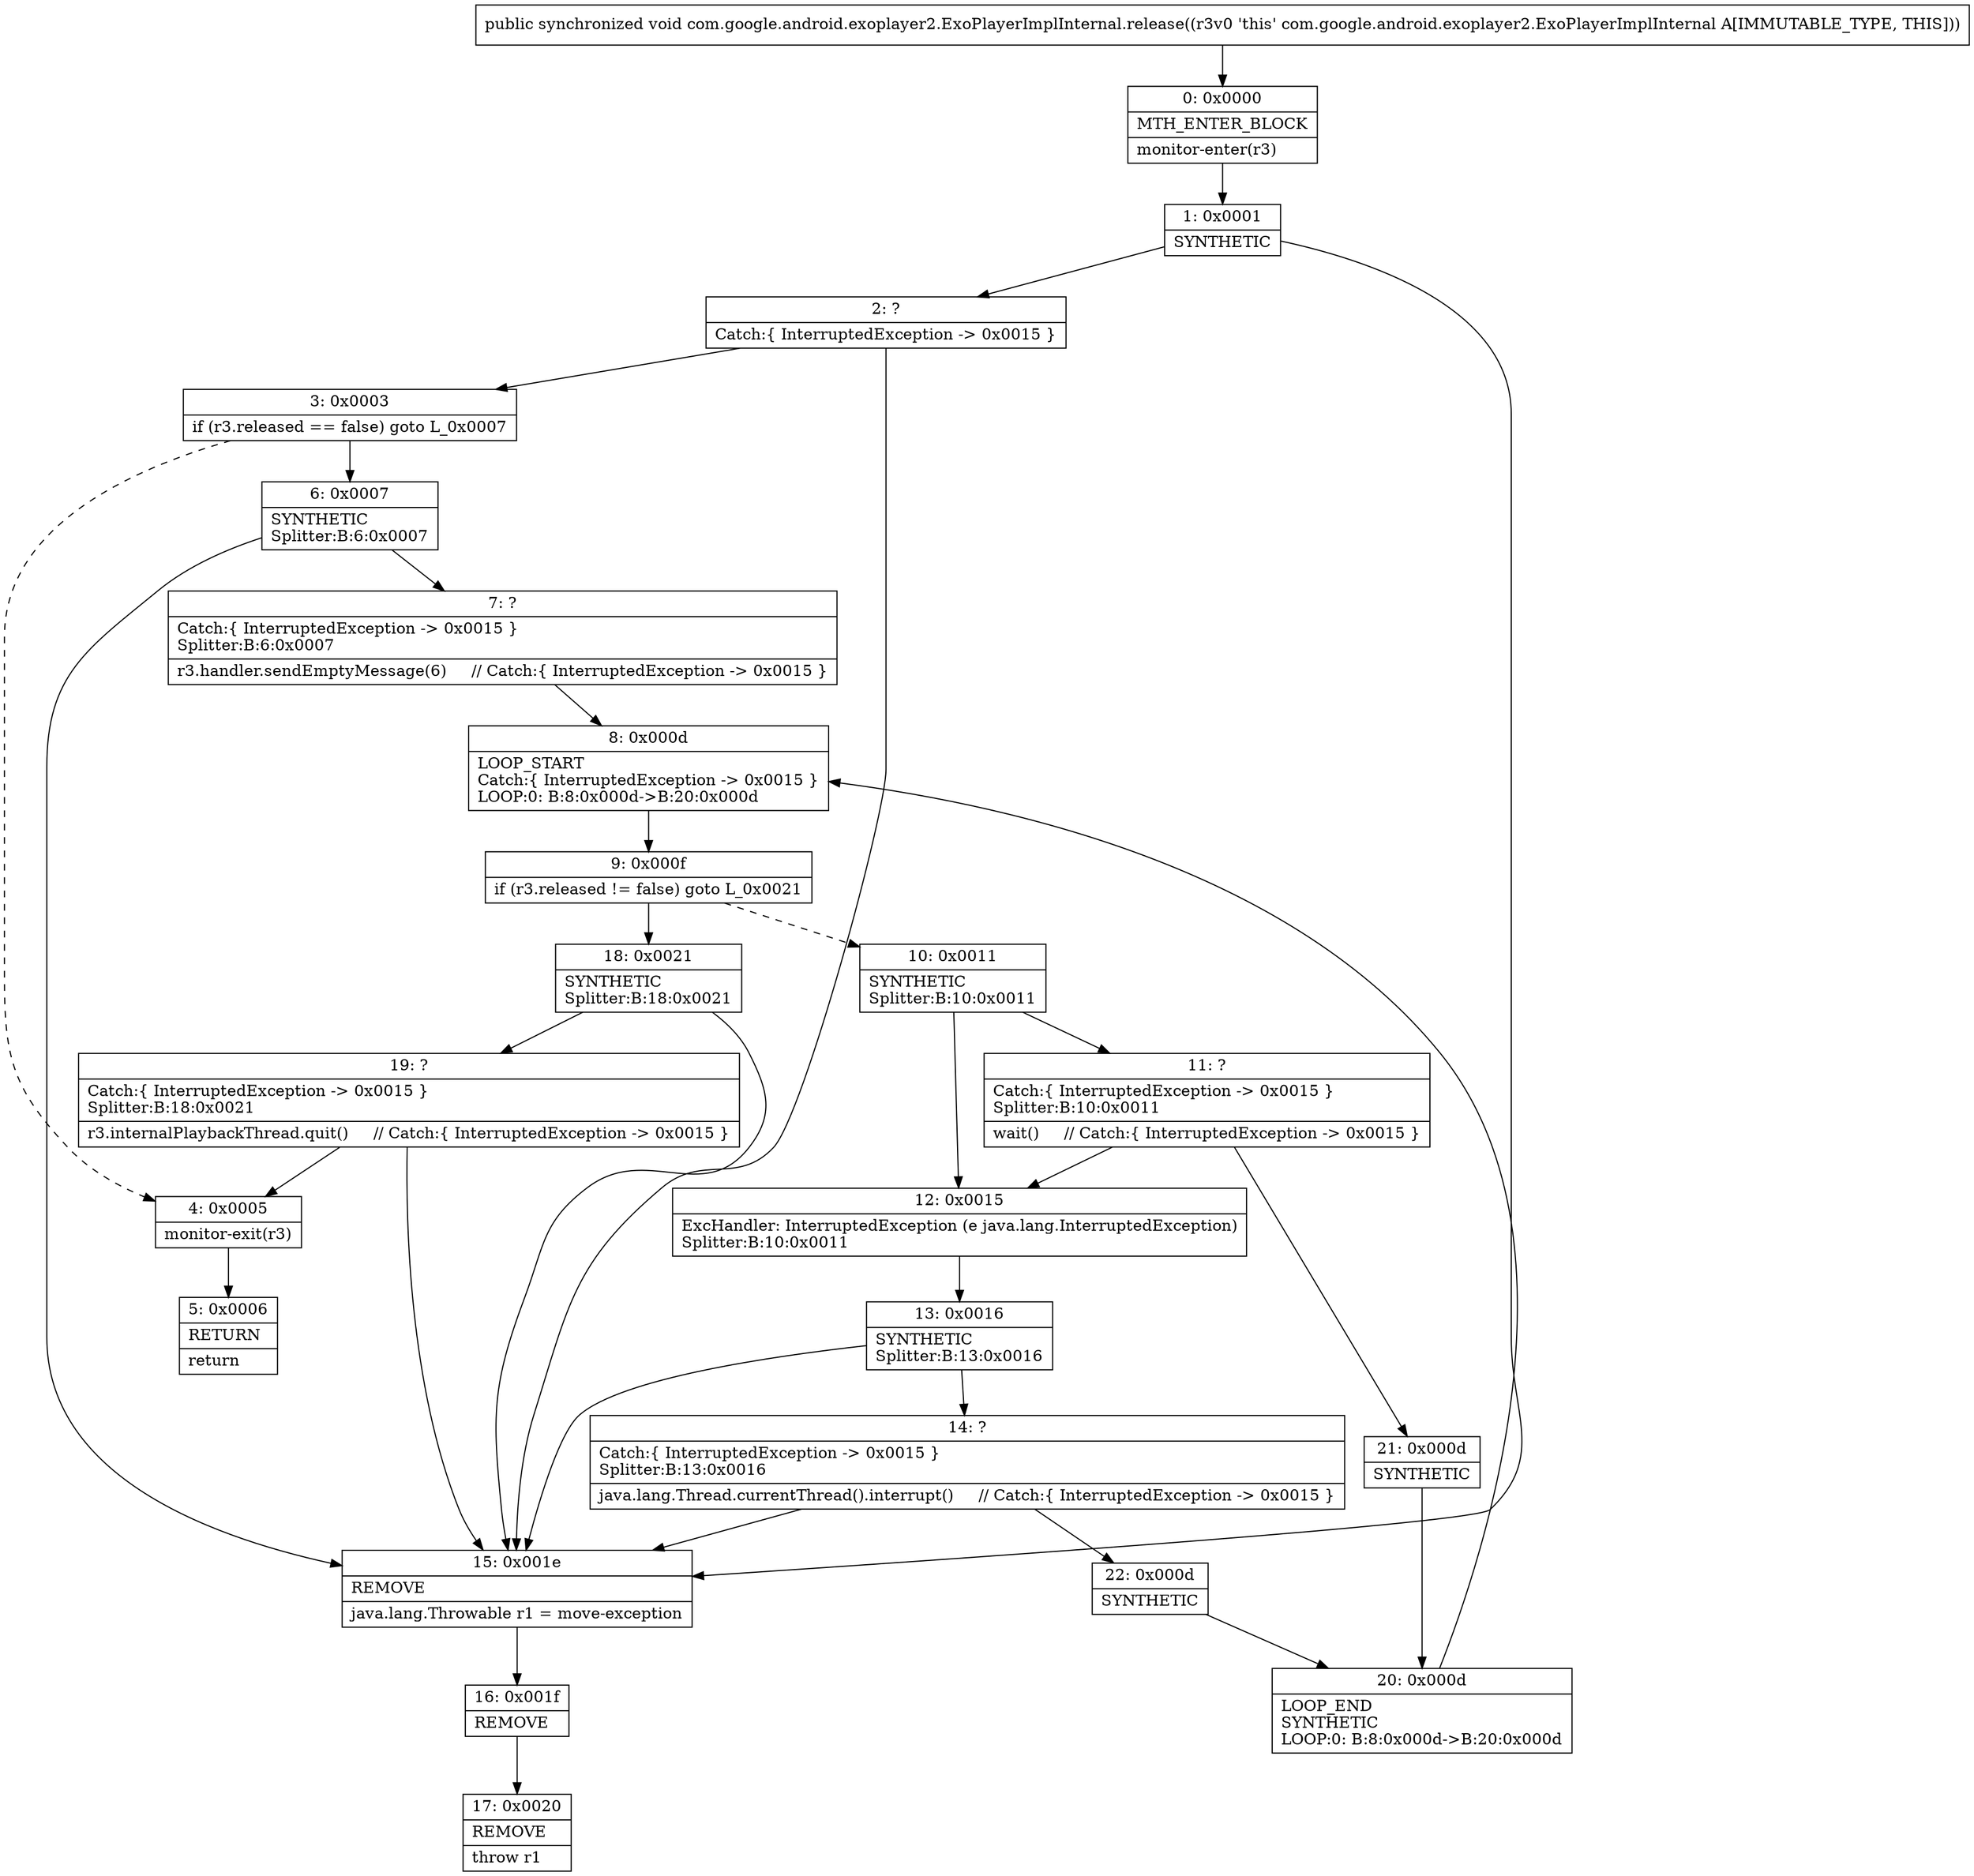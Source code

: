 digraph "CFG forcom.google.android.exoplayer2.ExoPlayerImplInternal.release()V" {
Node_0 [shape=record,label="{0\:\ 0x0000|MTH_ENTER_BLOCK\l|monitor\-enter(r3)\l}"];
Node_1 [shape=record,label="{1\:\ 0x0001|SYNTHETIC\l}"];
Node_2 [shape=record,label="{2\:\ ?|Catch:\{ InterruptedException \-\> 0x0015 \}\l}"];
Node_3 [shape=record,label="{3\:\ 0x0003|if (r3.released == false) goto L_0x0007\l}"];
Node_4 [shape=record,label="{4\:\ 0x0005|monitor\-exit(r3)\l}"];
Node_5 [shape=record,label="{5\:\ 0x0006|RETURN\l|return\l}"];
Node_6 [shape=record,label="{6\:\ 0x0007|SYNTHETIC\lSplitter:B:6:0x0007\l}"];
Node_7 [shape=record,label="{7\:\ ?|Catch:\{ InterruptedException \-\> 0x0015 \}\lSplitter:B:6:0x0007\l|r3.handler.sendEmptyMessage(6)     \/\/ Catch:\{ InterruptedException \-\> 0x0015 \}\l}"];
Node_8 [shape=record,label="{8\:\ 0x000d|LOOP_START\lCatch:\{ InterruptedException \-\> 0x0015 \}\lLOOP:0: B:8:0x000d\-\>B:20:0x000d\l}"];
Node_9 [shape=record,label="{9\:\ 0x000f|if (r3.released != false) goto L_0x0021\l}"];
Node_10 [shape=record,label="{10\:\ 0x0011|SYNTHETIC\lSplitter:B:10:0x0011\l}"];
Node_11 [shape=record,label="{11\:\ ?|Catch:\{ InterruptedException \-\> 0x0015 \}\lSplitter:B:10:0x0011\l|wait()     \/\/ Catch:\{ InterruptedException \-\> 0x0015 \}\l}"];
Node_12 [shape=record,label="{12\:\ 0x0015|ExcHandler: InterruptedException (e java.lang.InterruptedException)\lSplitter:B:10:0x0011\l}"];
Node_13 [shape=record,label="{13\:\ 0x0016|SYNTHETIC\lSplitter:B:13:0x0016\l}"];
Node_14 [shape=record,label="{14\:\ ?|Catch:\{ InterruptedException \-\> 0x0015 \}\lSplitter:B:13:0x0016\l|java.lang.Thread.currentThread().interrupt()     \/\/ Catch:\{ InterruptedException \-\> 0x0015 \}\l}"];
Node_15 [shape=record,label="{15\:\ 0x001e|REMOVE\l|java.lang.Throwable r1 = move\-exception\l}"];
Node_16 [shape=record,label="{16\:\ 0x001f|REMOVE\l}"];
Node_17 [shape=record,label="{17\:\ 0x0020|REMOVE\l|throw r1\l}"];
Node_18 [shape=record,label="{18\:\ 0x0021|SYNTHETIC\lSplitter:B:18:0x0021\l}"];
Node_19 [shape=record,label="{19\:\ ?|Catch:\{ InterruptedException \-\> 0x0015 \}\lSplitter:B:18:0x0021\l|r3.internalPlaybackThread.quit()     \/\/ Catch:\{ InterruptedException \-\> 0x0015 \}\l}"];
Node_20 [shape=record,label="{20\:\ 0x000d|LOOP_END\lSYNTHETIC\lLOOP:0: B:8:0x000d\-\>B:20:0x000d\l}"];
Node_21 [shape=record,label="{21\:\ 0x000d|SYNTHETIC\l}"];
Node_22 [shape=record,label="{22\:\ 0x000d|SYNTHETIC\l}"];
MethodNode[shape=record,label="{public synchronized void com.google.android.exoplayer2.ExoPlayerImplInternal.release((r3v0 'this' com.google.android.exoplayer2.ExoPlayerImplInternal A[IMMUTABLE_TYPE, THIS])) }"];
MethodNode -> Node_0;
Node_0 -> Node_1;
Node_1 -> Node_2;
Node_1 -> Node_15;
Node_2 -> Node_3;
Node_2 -> Node_15;
Node_3 -> Node_4[style=dashed];
Node_3 -> Node_6;
Node_4 -> Node_5;
Node_6 -> Node_7;
Node_6 -> Node_15;
Node_7 -> Node_8;
Node_8 -> Node_9;
Node_9 -> Node_10[style=dashed];
Node_9 -> Node_18;
Node_10 -> Node_11;
Node_10 -> Node_12;
Node_11 -> Node_12;
Node_11 -> Node_21;
Node_12 -> Node_13;
Node_13 -> Node_14;
Node_13 -> Node_15;
Node_14 -> Node_15;
Node_14 -> Node_22;
Node_15 -> Node_16;
Node_16 -> Node_17;
Node_18 -> Node_19;
Node_18 -> Node_15;
Node_19 -> Node_15;
Node_19 -> Node_4;
Node_20 -> Node_8;
Node_21 -> Node_20;
Node_22 -> Node_20;
}

